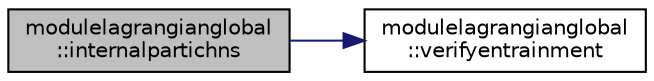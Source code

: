 digraph "modulelagrangianglobal::internalpartichns"
{
 // LATEX_PDF_SIZE
  edge [fontname="Helvetica",fontsize="10",labelfontname="Helvetica",labelfontsize="10"];
  node [fontname="Helvetica",fontsize="10",shape=record];
  rankdir="LR";
  Node1 [label="modulelagrangianglobal\l::internalpartichns",height=0.2,width=0.4,color="black", fillcolor="grey75", style="filled", fontcolor="black",tooltip=" "];
  Node1 -> Node2 [color="midnightblue",fontsize="10",style="solid",fontname="Helvetica"];
  Node2 [label="modulelagrangianglobal\l::verifyentrainment",height=0.2,width=0.4,color="black", fillcolor="white", style="filled",URL="$namespacemodulelagrangianglobal.html#ad6565cf35585f706dfd2fa59deaed3b4",tooltip=" "];
}
